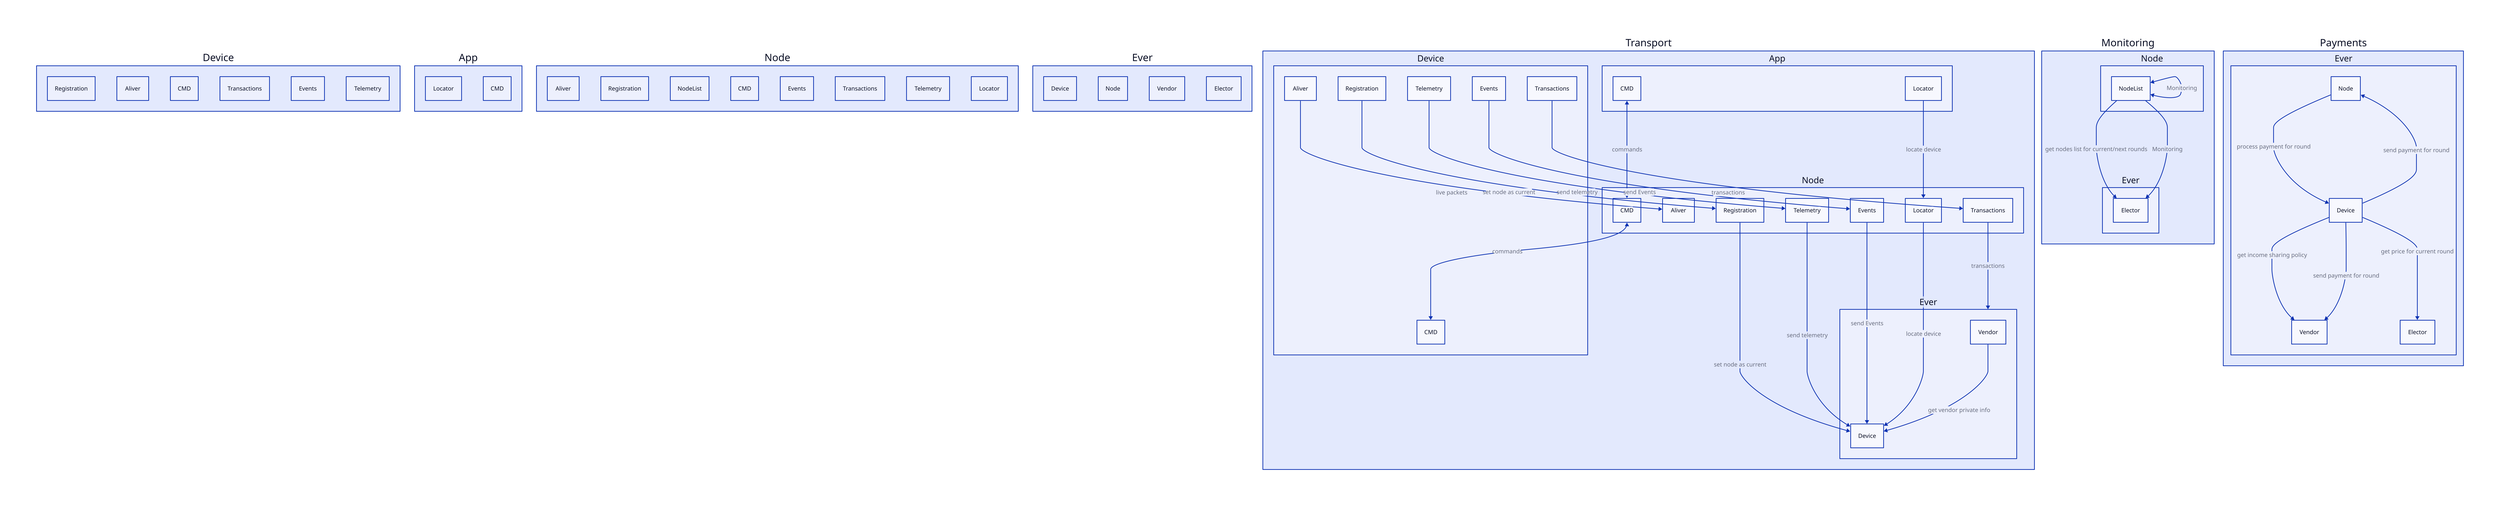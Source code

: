 Device: {
    Registration
    Aliver 
    CMD
    Transactions
    Events
    Telemetry
  }

App: {
    Locator
    CMD
}

  Node: {
    Aliver
    Registration
    NodeList
    CMD
    Events
    Transactions
    Telemetry
    Locator
  }

  Ever: {
    Device
    Node
    Vendor
    Elector
  }

Transport: {
  Device.Registration -> Node.Registration -> Ever.Device: set node as current
  Device.Aliver -> Node.Aliver: live packets
  Device.Telemetry -> Node.Telemetry -> Ever.Device: send telemetry
  Device.Events -> Node.Events -> Ever.Device: send Events

  App.Locator -> Node.Locator -> Ever.Device: locate device
  App.CMD <-> Node.CMD <-> Device.CMD: commands

  Device.Transactions -> Node.Transactions -> Ever: transactions
  Ever.Vendor -> Ever.Device: get vendor private info
}

Monitoring: {
  Node.NodeList -> Ever.Elector: get nodes list for current/next rounds
  Node.NodeList <-> Node.NodeList -> Ever.Elector: Monitoring
}

Payments: {
  Ever.Node -> Ever.Device: process payment for round
  Ever.Device -> Ever.Vendor:  get income sharing policy
  Ever.Device -> Ever.Elector: get price for current round
  Ever.Device -> Ever.Node: send payment for round  
  Ever.Device -> Ever.Vendor: send payment for round   
}
